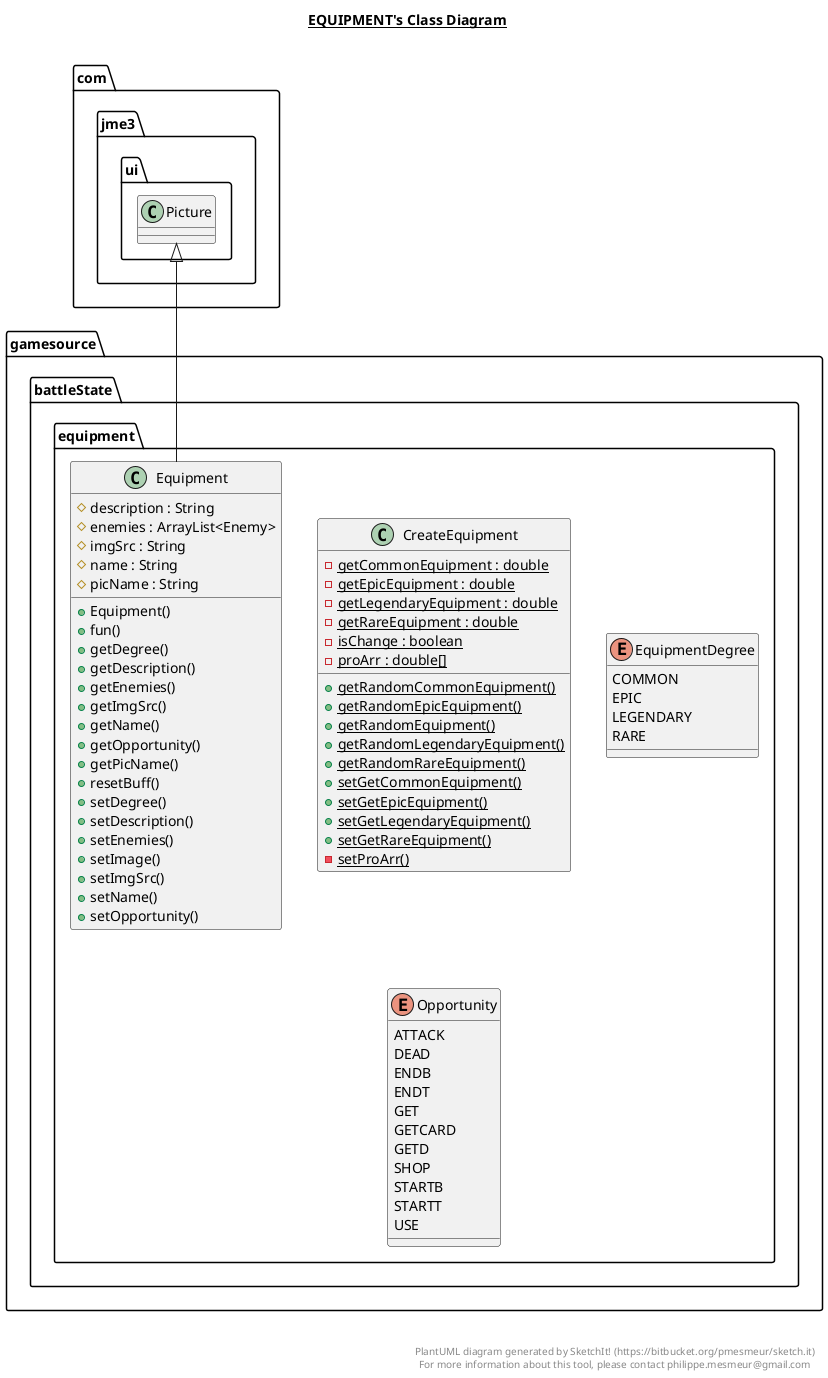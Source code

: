 @startuml

title __EQUIPMENT's Class Diagram__\n

  namespace gamesource {
    namespace battleState.equipment {
      class gamesource.battleState.equipment.CreateEquipment {
          {static} - getCommonEquipment : double
          {static} - getEpicEquipment : double
          {static} - getLegendaryEquipment : double
          {static} - getRareEquipment : double
          {static} - isChange : boolean
          {static} - proArr : double[]
          {static} + getRandomCommonEquipment()
          {static} + getRandomEpicEquipment()
          {static} + getRandomEquipment()
          {static} + getRandomLegendaryEquipment()
          {static} + getRandomRareEquipment()
          {static} + setGetCommonEquipment()
          {static} + setGetEpicEquipment()
          {static} + setGetLegendaryEquipment()
          {static} + setGetRareEquipment()
          {static} - setProArr()
      }
    }
  }
  

  namespace gamesource {
    namespace battleState.equipment {
      class gamesource.battleState.equipment.Equipment {
          # description : String
          # enemies : ArrayList<Enemy>
          # imgSrc : String
          # name : String
          # picName : String
          + Equipment()
          + fun()
          + getDegree()
          + getDescription()
          + getEnemies()
          + getImgSrc()
          + getName()
          + getOpportunity()
          + getPicName()
          + resetBuff()
          + setDegree()
          + setDescription()
          + setEnemies()
          + setImage()
          + setImgSrc()
          + setName()
          + setOpportunity()
      }
    }
  }
  

  namespace gamesource {
    namespace battleState.equipment {
      enum EquipmentDegree {
        COMMON
        EPIC
        LEGENDARY
        RARE
      }
    }
  }
  

  namespace gamesource {
    namespace battleState.equipment {
      enum Opportunity {
        ATTACK
        DEAD
        ENDB
        ENDT
        GET
        GETCARD
        GETD
        SHOP
        STARTB
        STARTT
        USE
      }
    }
  }
  

  gamesource.battleState.equipment.Equipment -up-|> com.jme3.ui.Picture
  gamesource.battleState.equipment.Equipment o-- gamesource.battleState.equipment.Equipment.EquipmentDegree : degree
  gamesource.battleState.equipment.Equipment o-- gamesource.battleState.equipment.Equipment.Opportunity : op
  gamesource.battleState.equipment.Equipment +-down- gamesource.battleState.equipment.Equipment.EquipmentDegree
  gamesource.battleState.equipment.Equipment +-down- gamesource.battleState.equipment.Equipment.Opportunity


right footer


PlantUML diagram generated by SketchIt! (https://bitbucket.org/pmesmeur/sketch.it)
For more information about this tool, please contact philippe.mesmeur@gmail.com
endfooter

@enduml
